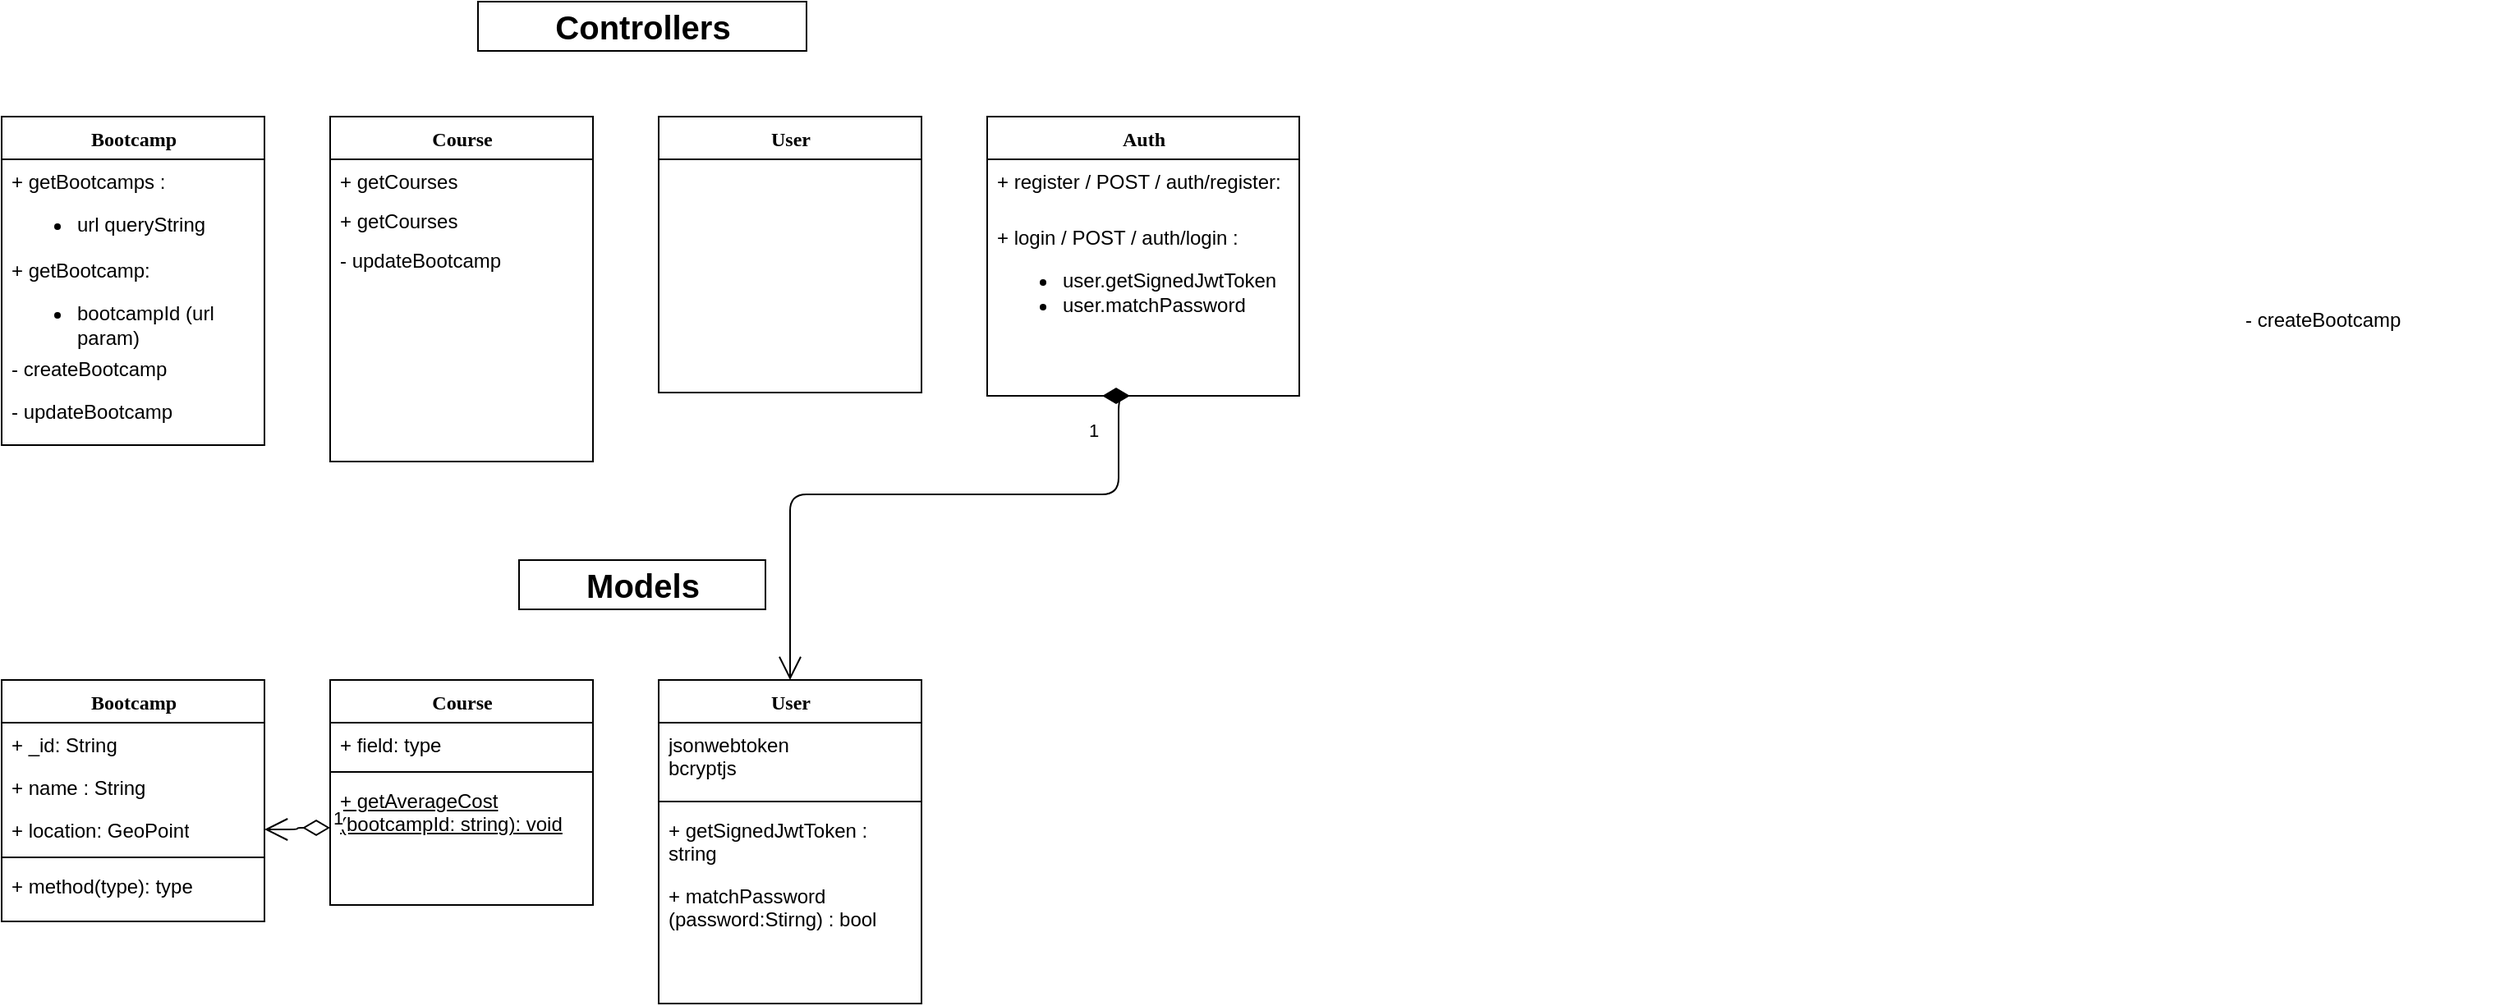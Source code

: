 <mxfile version="14.6.13" type="device"><diagram name="Page-1" id="9f46799a-70d6-7492-0946-bef42562c5a5"><mxGraphModel dx="1038" dy="636" grid="1" gridSize="10" guides="1" tooltips="1" connect="1" arrows="1" fold="1" page="1" pageScale="1" pageWidth="1100" pageHeight="850" background="#ffffff" math="0" shadow="0"><root><mxCell id="0"/><mxCell id="1" parent="0"/><mxCell id="78961159f06e98e8-17" value="Bootcamp" style="swimlane;html=1;fontStyle=1;align=center;verticalAlign=top;childLayout=stackLayout;horizontal=1;startSize=26;horizontalStack=0;resizeParent=1;resizeLast=0;collapsible=1;marginBottom=0;swimlaneFillColor=#ffffff;rounded=0;shadow=0;comic=0;labelBackgroundColor=none;strokeWidth=1;fillColor=none;fontFamily=Verdana;fontSize=12" parent="1" vertex="1"><mxGeometry x="160" y="423" width="160" height="147" as="geometry"/></mxCell><mxCell id="78961159f06e98e8-21" value="+ _id: String" style="text;html=1;strokeColor=none;fillColor=none;align=left;verticalAlign=top;spacingLeft=4;spacingRight=4;whiteSpace=wrap;overflow=hidden;rotatable=0;points=[[0,0.5],[1,0.5]];portConstraint=eastwest;" parent="78961159f06e98e8-17" vertex="1"><mxGeometry y="26" width="160" height="26" as="geometry"/></mxCell><mxCell id="78961159f06e98e8-23" value="+ name : String" style="text;html=1;strokeColor=none;fillColor=none;align=left;verticalAlign=top;spacingLeft=4;spacingRight=4;whiteSpace=wrap;overflow=hidden;rotatable=0;points=[[0,0.5],[1,0.5]];portConstraint=eastwest;" parent="78961159f06e98e8-17" vertex="1"><mxGeometry y="52" width="160" height="26" as="geometry"/></mxCell><mxCell id="78961159f06e98e8-25" value="+ location: GeoPoint" style="text;html=1;strokeColor=none;fillColor=none;align=left;verticalAlign=top;spacingLeft=4;spacingRight=4;whiteSpace=wrap;overflow=hidden;rotatable=0;points=[[0,0.5],[1,0.5]];portConstraint=eastwest;" parent="78961159f06e98e8-17" vertex="1"><mxGeometry y="78" width="160" height="26" as="geometry"/></mxCell><mxCell id="78961159f06e98e8-19" value="" style="line;html=1;strokeWidth=1;fillColor=none;align=left;verticalAlign=middle;spacingTop=-1;spacingLeft=3;spacingRight=3;rotatable=0;labelPosition=right;points=[];portConstraint=eastwest;" parent="78961159f06e98e8-17" vertex="1"><mxGeometry y="104" width="160" height="8" as="geometry"/></mxCell><mxCell id="78961159f06e98e8-20" value="+ method(type): type" style="text;html=1;strokeColor=none;fillColor=none;align=left;verticalAlign=top;spacingLeft=4;spacingRight=4;whiteSpace=wrap;overflow=hidden;rotatable=0;points=[[0,0.5],[1,0.5]];portConstraint=eastwest;" parent="78961159f06e98e8-17" vertex="1"><mxGeometry y="112" width="160" height="26" as="geometry"/></mxCell><mxCell id="78961159f06e98e8-30" value="Course" style="swimlane;html=1;fontStyle=1;align=center;verticalAlign=top;childLayout=stackLayout;horizontal=1;startSize=26;horizontalStack=0;resizeParent=1;resizeLast=0;collapsible=1;marginBottom=0;swimlaneFillColor=#ffffff;rounded=0;shadow=0;comic=0;labelBackgroundColor=none;strokeWidth=1;fillColor=none;fontFamily=Verdana;fontSize=12" parent="1" vertex="1"><mxGeometry x="360" y="423" width="160" height="137" as="geometry"/></mxCell><mxCell id="78961159f06e98e8-37" value="+ field: type" style="text;html=1;strokeColor=none;fillColor=none;align=left;verticalAlign=top;spacingLeft=4;spacingRight=4;whiteSpace=wrap;overflow=hidden;rotatable=0;points=[[0,0.5],[1,0.5]];portConstraint=eastwest;" parent="78961159f06e98e8-30" vertex="1"><mxGeometry y="26" width="160" height="26" as="geometry"/></mxCell><mxCell id="78961159f06e98e8-38" value="" style="line;html=1;strokeWidth=1;fillColor=none;align=left;verticalAlign=middle;spacingTop=-1;spacingLeft=3;spacingRight=3;rotatable=0;labelPosition=right;points=[];portConstraint=eastwest;" parent="78961159f06e98e8-30" vertex="1"><mxGeometry y="52" width="160" height="8" as="geometry"/></mxCell><mxCell id="78961159f06e98e8-42" value="&lt;u&gt;+ getAverageCost (bootcampId: string): void&lt;/u&gt;" style="text;html=1;strokeColor=none;fillColor=none;align=left;verticalAlign=top;spacingLeft=4;spacingRight=4;whiteSpace=wrap;overflow=hidden;rotatable=0;points=[[0,0.5],[1,0.5]];portConstraint=eastwest;" parent="78961159f06e98e8-30" vertex="1"><mxGeometry y="60" width="160" height="60" as="geometry"/></mxCell><mxCell id="78961159f06e98e8-43" value="User" style="swimlane;html=1;fontStyle=1;align=center;verticalAlign=top;childLayout=stackLayout;horizontal=1;startSize=26;horizontalStack=0;resizeParent=1;resizeLast=0;collapsible=1;marginBottom=0;swimlaneFillColor=#ffffff;rounded=0;shadow=0;comic=0;labelBackgroundColor=none;strokeWidth=1;fillColor=none;fontFamily=Verdana;fontSize=12" parent="1" vertex="1"><mxGeometry x="560" y="423" width="160" height="197" as="geometry"/></mxCell><mxCell id="78961159f06e98e8-50" value="jsonwebtoken&lt;br&gt;bcryptjs" style="text;html=1;strokeColor=none;fillColor=none;align=left;verticalAlign=top;spacingLeft=4;spacingRight=4;whiteSpace=wrap;overflow=hidden;rotatable=0;points=[[0,0.5],[1,0.5]];portConstraint=eastwest;" parent="78961159f06e98e8-43" vertex="1"><mxGeometry y="26" width="160" height="44" as="geometry"/></mxCell><mxCell id="78961159f06e98e8-51" value="" style="line;html=1;strokeWidth=1;fillColor=none;align=left;verticalAlign=middle;spacingTop=-1;spacingLeft=3;spacingRight=3;rotatable=0;labelPosition=right;points=[];portConstraint=eastwest;" parent="78961159f06e98e8-43" vertex="1"><mxGeometry y="70" width="160" height="8" as="geometry"/></mxCell><mxCell id="78961159f06e98e8-52" value="+ getSignedJwtToken : string" style="text;html=1;strokeColor=none;fillColor=none;align=left;verticalAlign=top;spacingLeft=4;spacingRight=4;whiteSpace=wrap;overflow=hidden;rotatable=0;points=[[0,0.5],[1,0.5]];portConstraint=eastwest;" parent="78961159f06e98e8-43" vertex="1"><mxGeometry y="78" width="160" height="40" as="geometry"/></mxCell><mxCell id="ZHkkLv4rD-GfqSflFuh2-4" value="+ matchPassword (password:Stirng) : bool" style="text;html=1;strokeColor=none;fillColor=none;align=left;verticalAlign=top;spacingLeft=4;spacingRight=4;whiteSpace=wrap;overflow=hidden;rotatable=0;points=[[0,0.5],[1,0.5]];portConstraint=eastwest;" parent="78961159f06e98e8-43" vertex="1"><mxGeometry y="118" width="160" height="50" as="geometry"/></mxCell><mxCell id="ZHkkLv4rD-GfqSflFuh2-3" value="&lt;b&gt;&lt;font style=&quot;font-size: 20px&quot;&gt;Models&lt;/font&gt;&lt;/b&gt;" style="text;html=1;align=center;verticalAlign=middle;dashed=0;fillColor=#ffffff;strokeColor=#000000;" parent="1" vertex="1"><mxGeometry x="475" y="350" width="150" height="30" as="geometry"/></mxCell><mxCell id="ZHkkLv4rD-GfqSflFuh2-6" value="&lt;b&gt;&lt;font style=&quot;font-size: 20px&quot; color=&quot;#000000&quot;&gt;Controllers&lt;/font&gt;&lt;/b&gt;" style="text;html=1;align=center;verticalAlign=middle;dashed=0;fillColor=#ffffff;strokeColor=#000000;" parent="1" vertex="1"><mxGeometry x="450" y="10" width="200" height="30" as="geometry"/></mxCell><mxCell id="ZHkkLv4rD-GfqSflFuh2-7" value="Bootcamp" style="swimlane;html=1;fontStyle=1;align=center;verticalAlign=top;childLayout=stackLayout;horizontal=1;startSize=26;horizontalStack=0;resizeParent=1;resizeLast=0;collapsible=1;marginBottom=0;swimlaneFillColor=#ffffff;rounded=0;shadow=0;comic=0;labelBackgroundColor=none;strokeWidth=1;fillColor=none;fontFamily=Verdana;fontSize=12" parent="1" vertex="1"><mxGeometry x="160" y="80" width="160" height="200" as="geometry"/></mxCell><mxCell id="ZHkkLv4rD-GfqSflFuh2-12" value="+ getBootcamps :&lt;br&gt;&lt;ul&gt;&lt;li&gt;url queryString&lt;/li&gt;&lt;/ul&gt;" style="text;html=1;strokeColor=none;fillColor=none;align=left;verticalAlign=top;spacingLeft=4;spacingRight=4;whiteSpace=wrap;overflow=hidden;rotatable=0;points=[[0,0.5],[1,0.5]];portConstraint=eastwest;" parent="ZHkkLv4rD-GfqSflFuh2-7" vertex="1"><mxGeometry y="26" width="160" height="54" as="geometry"/></mxCell><mxCell id="ZHkkLv4rD-GfqSflFuh2-24" value="+ getBootcamp:&lt;br&gt;&lt;ul&gt;&lt;li&gt;bootcampId (url param)&lt;/li&gt;&lt;/ul&gt;" style="text;html=1;strokeColor=none;fillColor=none;align=left;verticalAlign=top;spacingLeft=4;spacingRight=4;whiteSpace=wrap;overflow=hidden;rotatable=0;points=[[0,0.5],[1,0.5]];portConstraint=eastwest;" parent="ZHkkLv4rD-GfqSflFuh2-7" vertex="1"><mxGeometry y="80" width="160" height="60" as="geometry"/></mxCell><mxCell id="ZHkkLv4rD-GfqSflFuh2-23" value="- createBootcamp" style="text;html=1;strokeColor=none;fillColor=none;align=left;verticalAlign=top;spacingLeft=4;spacingRight=4;whiteSpace=wrap;overflow=hidden;rotatable=0;points=[[0,0.5],[1,0.5]];portConstraint=eastwest;" parent="ZHkkLv4rD-GfqSflFuh2-7" vertex="1"><mxGeometry y="140" width="160" height="26" as="geometry"/></mxCell><mxCell id="ZHkkLv4rD-GfqSflFuh2-22" value="- updateBootcamp" style="text;html=1;strokeColor=none;fillColor=none;align=left;verticalAlign=top;spacingLeft=4;spacingRight=4;whiteSpace=wrap;overflow=hidden;rotatable=0;points=[[0,0.5],[1,0.5]];portConstraint=eastwest;" parent="ZHkkLv4rD-GfqSflFuh2-7" vertex="1"><mxGeometry y="166" width="160" height="24" as="geometry"/></mxCell><mxCell id="ZHkkLv4rD-GfqSflFuh2-13" value="Course" style="swimlane;html=1;fontStyle=1;align=center;verticalAlign=top;childLayout=stackLayout;horizontal=1;startSize=26;horizontalStack=0;resizeParent=1;resizeLast=0;collapsible=1;marginBottom=0;swimlaneFillColor=#ffffff;rounded=0;shadow=0;comic=0;labelBackgroundColor=none;strokeWidth=1;fillColor=none;fontFamily=Verdana;fontSize=12" parent="1" vertex="1"><mxGeometry x="360" y="80" width="160" height="210" as="geometry"/></mxCell><mxCell id="ZHkkLv4rD-GfqSflFuh2-28" value="+ getCourses" style="text;html=1;strokeColor=none;fillColor=none;align=left;verticalAlign=top;spacingLeft=4;spacingRight=4;whiteSpace=wrap;overflow=hidden;rotatable=0;points=[[0,0.5],[1,0.5]];portConstraint=eastwest;" parent="ZHkkLv4rD-GfqSflFuh2-13" vertex="1"><mxGeometry y="26" width="160" height="24" as="geometry"/></mxCell><mxCell id="ZHkkLv4rD-GfqSflFuh2-31" value="+ getCourses" style="text;html=1;strokeColor=none;fillColor=none;align=left;verticalAlign=top;spacingLeft=4;spacingRight=4;whiteSpace=wrap;overflow=hidden;rotatable=0;points=[[0,0.5],[1,0.5]];portConstraint=eastwest;" parent="ZHkkLv4rD-GfqSflFuh2-13" vertex="1"><mxGeometry y="50" width="160" height="24" as="geometry"/></mxCell><mxCell id="ZHkkLv4rD-GfqSflFuh2-30" value="- updateBootcamp" style="text;html=1;strokeColor=none;fillColor=none;align=left;verticalAlign=top;spacingLeft=4;spacingRight=4;whiteSpace=wrap;overflow=hidden;rotatable=0;points=[[0,0.5],[1,0.5]];portConstraint=eastwest;" parent="ZHkkLv4rD-GfqSflFuh2-13" vertex="1"><mxGeometry y="74" width="160" height="26" as="geometry"/></mxCell><mxCell id="ZHkkLv4rD-GfqSflFuh2-17" value="User" style="swimlane;html=1;fontStyle=1;align=center;verticalAlign=top;childLayout=stackLayout;horizontal=1;startSize=26;horizontalStack=0;resizeParent=1;resizeLast=0;collapsible=1;marginBottom=0;swimlaneFillColor=#ffffff;rounded=0;shadow=0;comic=0;labelBackgroundColor=none;strokeWidth=1;fillColor=none;fontFamily=Verdana;fontSize=12" parent="1" vertex="1"><mxGeometry x="560" y="80" width="160" height="168" as="geometry"/></mxCell><mxCell id="ZHkkLv4rD-GfqSflFuh2-32" value="Auth" style="swimlane;html=1;fontStyle=1;align=center;verticalAlign=top;childLayout=stackLayout;horizontal=1;startSize=26;horizontalStack=0;resizeParent=1;resizeLast=0;collapsible=1;marginBottom=0;swimlaneFillColor=#ffffff;rounded=0;shadow=0;comic=0;labelBackgroundColor=none;strokeWidth=1;fillColor=none;fontFamily=Verdana;fontSize=12" parent="1" vertex="1"><mxGeometry x="760" y="80" width="190" height="170" as="geometry"/></mxCell><mxCell id="C2teYOht6htmsM-toNQ8-4" value="+ register / POST / auth/register&lt;span style=&quot;background-color: rgb(255 , 255 , 255)&quot;&gt;:&lt;/span&gt;" style="text;html=1;strokeColor=none;fillColor=none;align=left;verticalAlign=top;spacingLeft=4;spacingRight=4;whiteSpace=wrap;overflow=hidden;rotatable=0;points=[[0,0.5],[1,0.5]];portConstraint=eastwest;" vertex="1" parent="ZHkkLv4rD-GfqSflFuh2-32"><mxGeometry y="26" width="190" height="34" as="geometry"/></mxCell><mxCell id="C2teYOht6htmsM-toNQ8-3" value="+ login / POST / auth/login :&lt;br&gt;&lt;ul&gt;&lt;li&gt;user.getSignedJwtToken&lt;/li&gt;&lt;li&gt;user.matchPassword&lt;/li&gt;&lt;/ul&gt;" style="text;html=1;strokeColor=none;fillColor=none;align=left;verticalAlign=top;spacingLeft=4;spacingRight=4;whiteSpace=wrap;overflow=hidden;rotatable=0;points=[[0,0.5],[1,0.5]];portConstraint=eastwest;" vertex="1" parent="ZHkkLv4rD-GfqSflFuh2-32"><mxGeometry y="60" width="190" height="64" as="geometry"/></mxCell><mxCell id="ZHkkLv4rD-GfqSflFuh2-29" value="- createBootcamp" style="text;html=1;strokeColor=none;fillColor=none;align=left;verticalAlign=top;spacingLeft=4;spacingRight=4;whiteSpace=wrap;overflow=hidden;rotatable=0;points=[[0,0.5],[1,0.5]];portConstraint=eastwest;" parent="1" vertex="1"><mxGeometry x="1520" y="190" width="160" height="26" as="geometry"/></mxCell><mxCell id="C2teYOht6htmsM-toNQ8-1" value="1" style="endArrow=open;html=1;endSize=12;startArrow=diamondThin;startSize=14;startFill=1;edgeStyle=orthogonalEdgeStyle;align=left;verticalAlign=bottom;entryX=0.5;entryY=0;entryDx=0;entryDy=0;" edge="1" parent="1" target="78961159f06e98e8-43"><mxGeometry x="-0.791" y="-20" relative="1" as="geometry"><mxPoint x="830" y="250" as="sourcePoint"/><mxPoint x="990" y="250" as="targetPoint"/><Array as="points"><mxPoint x="840" y="250"/><mxPoint x="840" y="310"/><mxPoint x="640" y="310"/></Array><mxPoint as="offset"/></mxGeometry></mxCell><mxCell id="C2teYOht6htmsM-toNQ8-2" value="1" style="endArrow=open;html=1;endSize=12;startArrow=diamondThin;startSize=14;startFill=0;edgeStyle=orthogonalEdgeStyle;align=left;verticalAlign=bottom;exitX=0;exitY=0.5;exitDx=0;exitDy=0;entryX=1;entryY=0.5;entryDx=0;entryDy=0;" edge="1" parent="1" source="78961159f06e98e8-42" target="78961159f06e98e8-25"><mxGeometry x="-1" y="3" relative="1" as="geometry"><mxPoint x="330" y="590" as="sourcePoint"/><mxPoint x="490" y="590" as="targetPoint"/></mxGeometry></mxCell></root></mxGraphModel></diagram></mxfile>